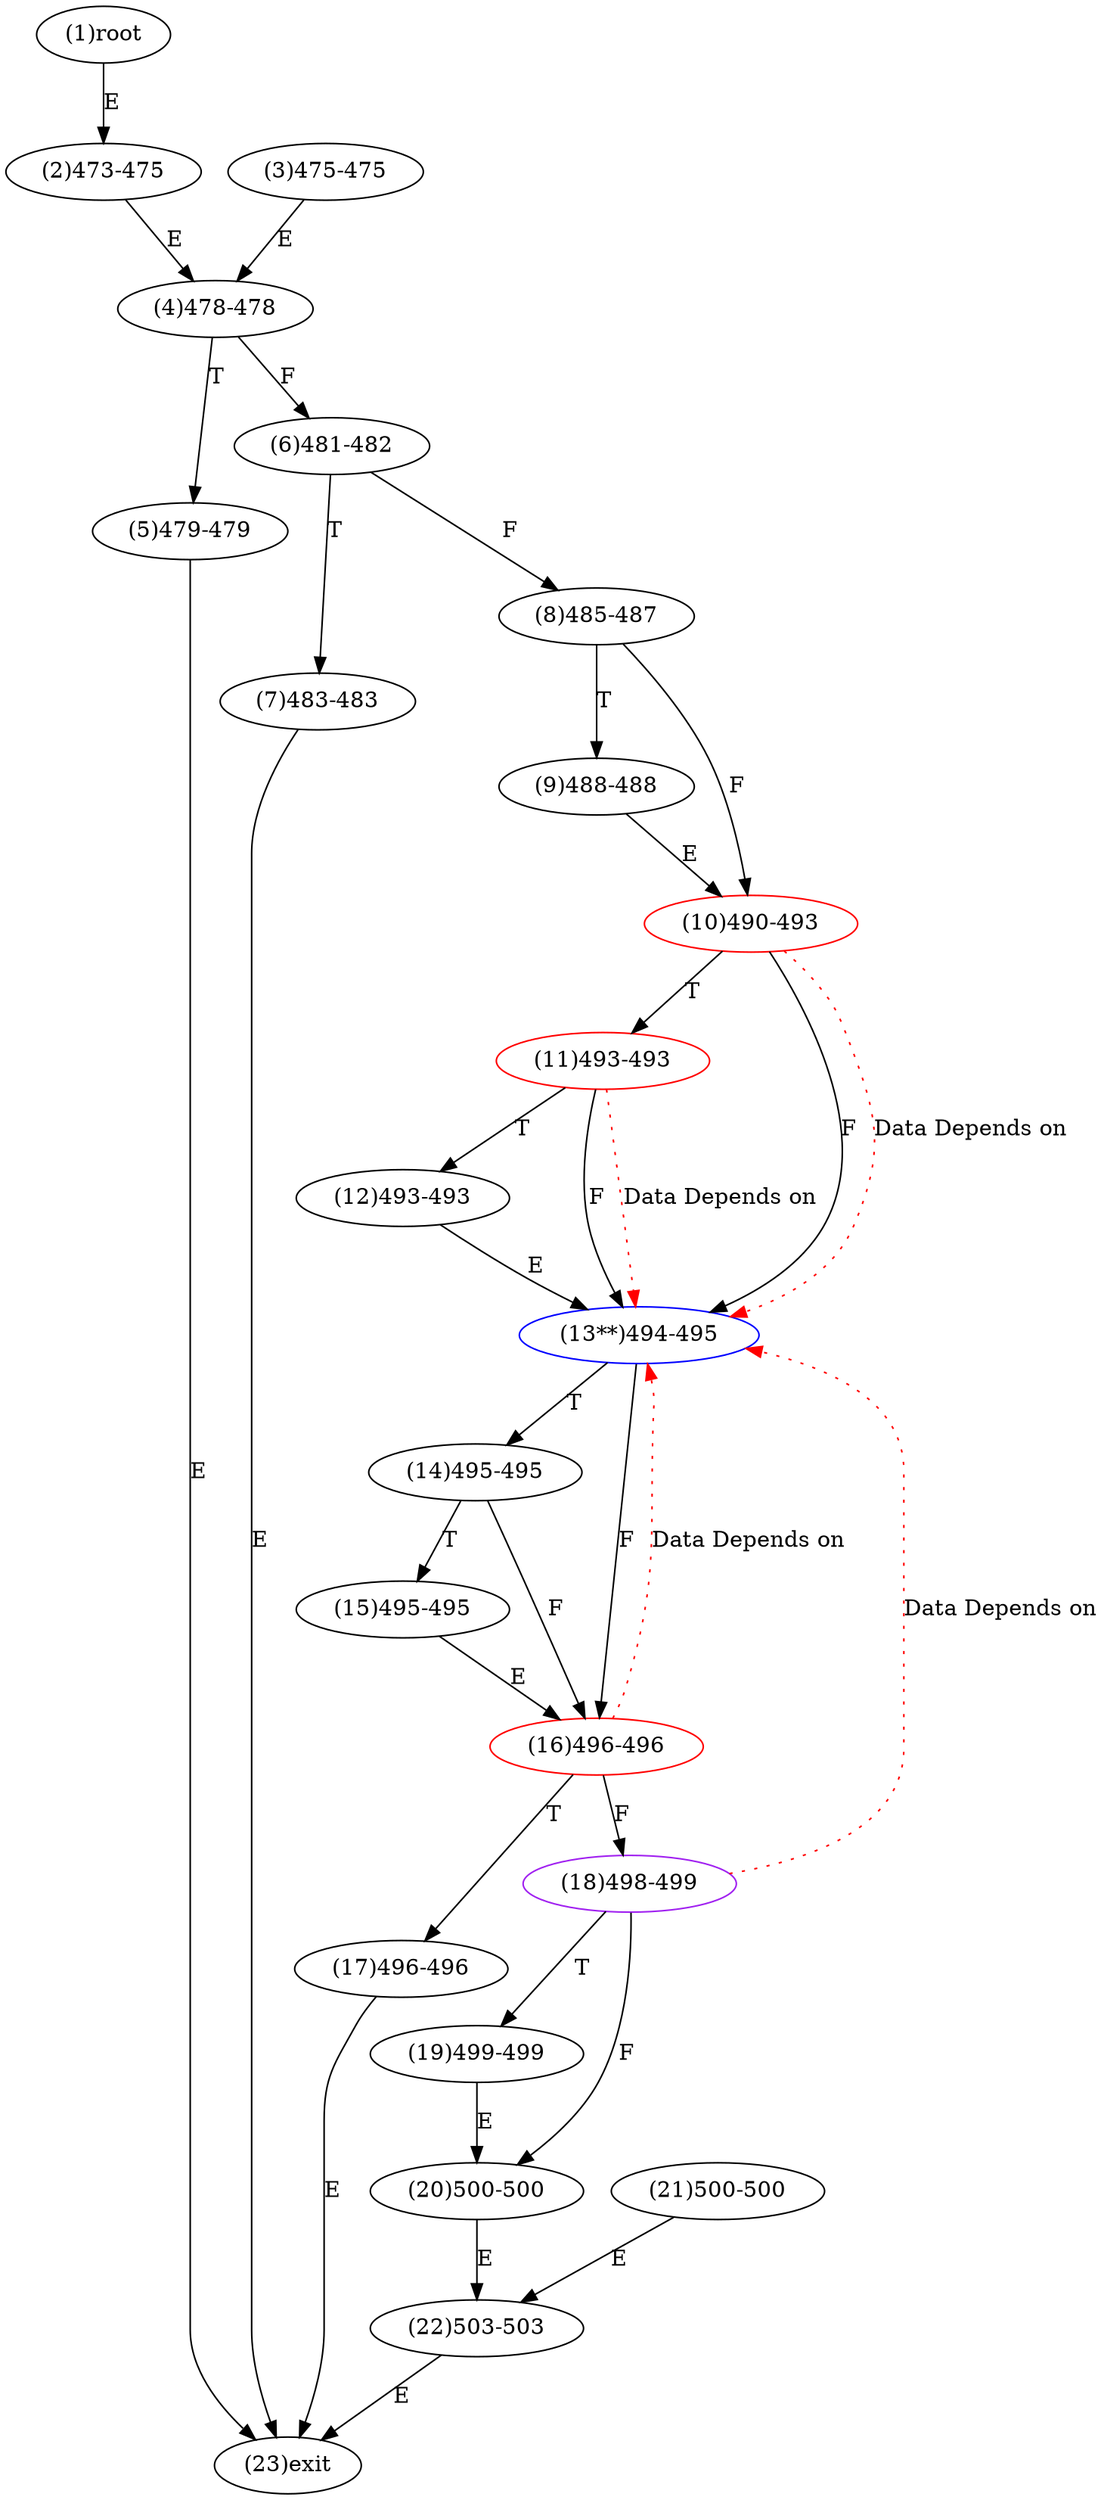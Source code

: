 digraph "" { 
1[ label="(1)root"];
2[ label="(2)473-475"];
3[ label="(3)475-475"];
4[ label="(4)478-478"];
5[ label="(5)479-479"];
6[ label="(6)481-482"];
7[ label="(7)483-483"];
8[ label="(8)485-487"];
9[ label="(9)488-488"];
10[ label="(10)490-493",color=red];
11[ label="(11)493-493",color=red];
12[ label="(12)493-493"];
13[ label="(13**)494-495",color=blue];
14[ label="(14)495-495"];
15[ label="(15)495-495"];
17[ label="(17)496-496"];
16[ label="(16)496-496",color=red];
19[ label="(19)499-499"];
18[ label="(18)498-499",color=purple];
21[ label="(21)500-500"];
20[ label="(20)500-500"];
23[ label="(23)exit"];
22[ label="(22)503-503"];
1->2[ label="E"];
2->4[ label="E"];
3->4[ label="E"];
4->6[ label="F"];
4->5[ label="T"];
5->23[ label="E"];
6->8[ label="F"];
6->7[ label="T"];
7->23[ label="E"];
8->10[ label="F"];
8->9[ label="T"];
9->10[ label="E"];
10->13[ label="F"];
10->11[ label="T"];
11->13[ label="F"];
11->12[ label="T"];
12->13[ label="E"];
13->16[ label="F"];
13->14[ label="T"];
14->16[ label="F"];
14->15[ label="T"];
15->16[ label="E"];
16->18[ label="F"];
16->17[ label="T"];
17->23[ label="E"];
18->20[ label="F"];
18->19[ label="T"];
19->20[ label="E"];
20->22[ label="E"];
21->22[ label="E"];
22->23[ label="E"];
10->13[ color="red" label="Data Depends on" style = dotted ];
11->13[ color="red" label="Data Depends on" style = dotted ];
16->13[ color="red" label="Data Depends on" style = dotted ];
18->13[ color="red" label="Data Depends on" style = dotted ];
}
